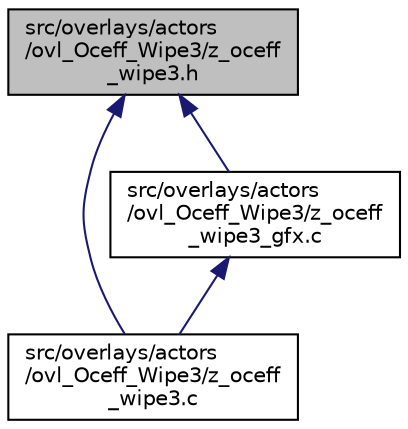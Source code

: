 digraph "src/overlays/actors/ovl_Oceff_Wipe3/z_oceff_wipe3.h"
{
 // LATEX_PDF_SIZE
  edge [fontname="Helvetica",fontsize="10",labelfontname="Helvetica",labelfontsize="10"];
  node [fontname="Helvetica",fontsize="10",shape=record];
  Node1 [label="src/overlays/actors\l/ovl_Oceff_Wipe3/z_oceff\l_wipe3.h",height=0.2,width=0.4,color="black", fillcolor="grey75", style="filled", fontcolor="black",tooltip=" "];
  Node1 -> Node2 [dir="back",color="midnightblue",fontsize="10",style="solid",fontname="Helvetica"];
  Node2 [label="src/overlays/actors\l/ovl_Oceff_Wipe3/z_oceff\l_wipe3.c",height=0.2,width=0.4,color="black", fillcolor="white", style="filled",URL="$d5/de4/z__oceff__wipe3_8c.html",tooltip=" "];
  Node1 -> Node3 [dir="back",color="midnightblue",fontsize="10",style="solid",fontname="Helvetica"];
  Node3 [label="src/overlays/actors\l/ovl_Oceff_Wipe3/z_oceff\l_wipe3_gfx.c",height=0.2,width=0.4,color="black", fillcolor="white", style="filled",URL="$dc/d2e/z__oceff__wipe3__gfx_8c.html",tooltip=" "];
  Node3 -> Node2 [dir="back",color="midnightblue",fontsize="10",style="solid",fontname="Helvetica"];
}

